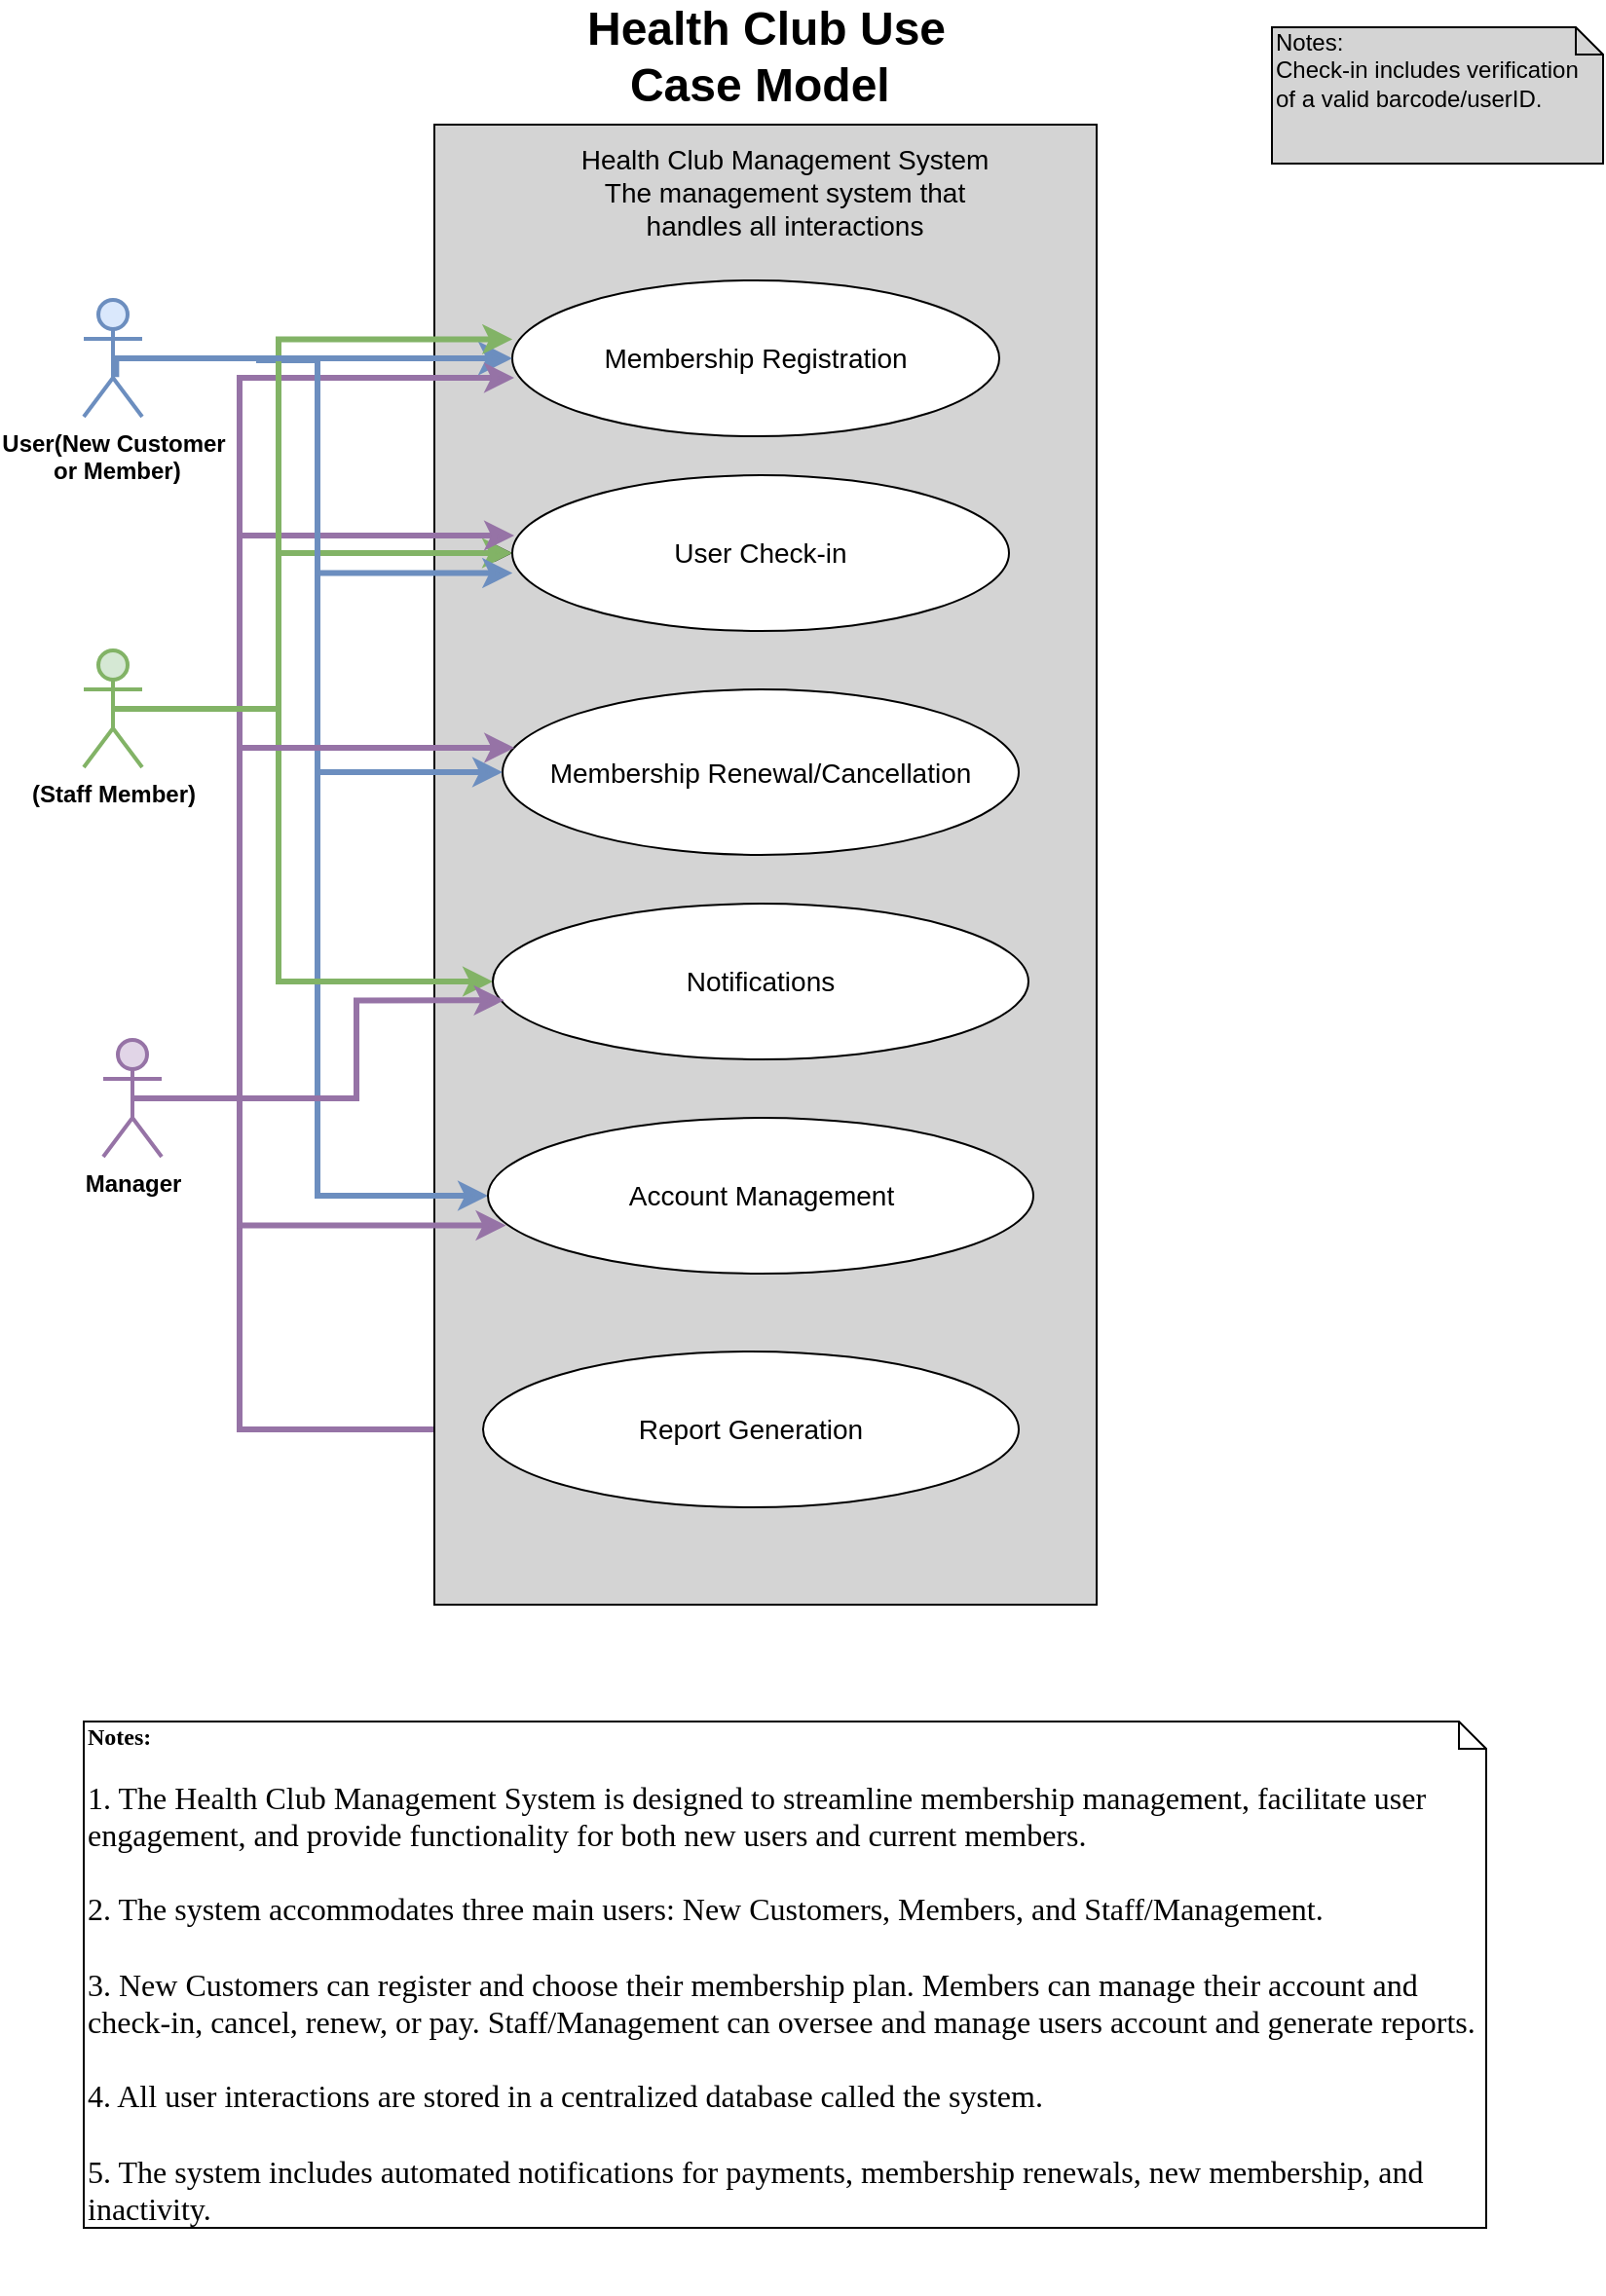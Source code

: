 <mxfile version="24.8.0">
  <diagram id="5W8eVVAA-L5P-t_W6CSy" name="Page-1">
    <mxGraphModel grid="1" page="1" gridSize="10" guides="1" tooltips="1" connect="1" arrows="1" fold="1" pageScale="1" pageWidth="850" pageHeight="1100" math="0" shadow="0">
      <root>
        <mxCell id="0" />
        <mxCell id="1" parent="0" />
        <mxCell id="4MjJ-25kIHgVZQyjxiN5-5" style="edgeStyle=orthogonalEdgeStyle;rounded=0;orthogonalLoop=1;jettySize=auto;html=1;exitX=0.5;exitY=0.5;exitDx=0;exitDy=0;exitPerimeter=0;entryX=0;entryY=0.5;entryDx=0;entryDy=0;fillColor=#e1d5e7;strokeColor=#9673a6;strokeWidth=3;" edge="1" parent="1" source="3O3-FrwVx1ogFLJ1uLDH-2" target="CUmQ5qDtKgj7bNhXlXEf-16">
          <mxGeometry relative="1" as="geometry">
            <Array as="points">
              <mxPoint x="140" y="600" />
              <mxPoint x="140" y="770" />
            </Array>
          </mxGeometry>
        </mxCell>
        <mxCell id="3O3-FrwVx1ogFLJ1uLDH-2" value="&lt;b&gt;Manager&lt;/b&gt;" style="shape=umlActor;verticalLabelPosition=bottom;labelBackgroundColor=#ffffff;verticalAlign=top;html=1;fillColor=#e1d5e7;strokeColor=#9673a6;strokeWidth=2;" vertex="1" parent="1">
          <mxGeometry x="70" y="570" width="30" height="60" as="geometry" />
        </mxCell>
        <mxCell id="3O3-FrwVx1ogFLJ1uLDH-15" value="" style="rounded=0;whiteSpace=wrap;html=1;fillColor=#D4D4D4;" vertex="1" parent="1">
          <mxGeometry x="240" y="100" width="340" height="760" as="geometry" />
        </mxCell>
        <mxCell id="3O3-FrwVx1ogFLJ1uLDH-17" value="&lt;font style=&quot;font-size: 14px;&quot;&gt;Membership Registration&lt;/font&gt;" style="ellipse;whiteSpace=wrap;html=1;" vertex="1" parent="1">
          <mxGeometry x="280" y="180" width="250" height="80" as="geometry" />
        </mxCell>
        <mxCell id="3O3-FrwVx1ogFLJ1uLDH-18" value="&lt;font style=&quot;font-size: 14px;&quot;&gt;Membership Renewal/Cancellation&lt;/font&gt;" style="ellipse;whiteSpace=wrap;html=1;" vertex="1" parent="1">
          <mxGeometry x="275" y="390" width="265" height="85" as="geometry" />
        </mxCell>
        <mxCell id="3O3-FrwVx1ogFLJ1uLDH-31" value="&lt;b&gt;&lt;font face=&quot;Verdana&quot;&gt;Notes:&lt;/font&gt;&lt;/b&gt;&lt;div&gt;&lt;font style=&quot;font-size: 11px;&quot; face=&quot;PMM96DK0hp6uboRltSxZ&quot;&gt;&lt;br&gt;&lt;/font&gt;&lt;/div&gt;&lt;div&gt;&lt;font size=&quot;3&quot; face=&quot;PMM96DK0hp6uboRltSxZ&quot;&gt;1. The Health Club Management System is designed to streamline membership management, facilitate user engagement, and provide functionality for both new users and current members.&lt;/font&gt;&lt;/div&gt;&lt;div&gt;&lt;font size=&quot;3&quot; face=&quot;PMM96DK0hp6uboRltSxZ&quot;&gt;&lt;br&gt;&lt;/font&gt;&lt;/div&gt;&lt;div&gt;&lt;font size=&quot;3&quot; face=&quot;PMM96DK0hp6uboRltSxZ&quot;&gt;2. The system accommodates three main users: New Customers, Members, and Staff/Management.&lt;/font&gt;&lt;/div&gt;&lt;div&gt;&lt;font size=&quot;3&quot; face=&quot;PMM96DK0hp6uboRltSxZ&quot;&gt;&lt;br&gt;&lt;/font&gt;&lt;/div&gt;&lt;div&gt;&lt;font size=&quot;3&quot; face=&quot;PMM96DK0hp6uboRltSxZ&quot;&gt;3. New Customers can register and choose their membership plan. Members can manage their account and check-in, cancel, renew, or pay. Staff/Management can oversee and manage users account and generate reports.&lt;/font&gt;&lt;/div&gt;&lt;div&gt;&lt;font size=&quot;3&quot; face=&quot;PMM96DK0hp6uboRltSxZ&quot;&gt;&lt;br&gt;&lt;/font&gt;&lt;/div&gt;&lt;div&gt;&lt;font size=&quot;3&quot; face=&quot;PMM96DK0hp6uboRltSxZ&quot;&gt;4. All user interactions are stored in a centralized database called the system.&lt;/font&gt;&lt;/div&gt;&lt;div&gt;&lt;font size=&quot;3&quot; face=&quot;PMM96DK0hp6uboRltSxZ&quot;&gt;&lt;br&gt;&lt;/font&gt;&lt;/div&gt;&lt;div&gt;&lt;font size=&quot;3&quot; face=&quot;PMM96DK0hp6uboRltSxZ&quot;&gt;5. The system includes automated notifications for payments, membership renewals, new membership, and inactivity.&lt;/font&gt;&lt;/div&gt;&lt;div&gt;&lt;font size=&quot;3&quot; face=&quot;PMM96DK0hp6uboRltSxZ&quot;&gt;&lt;br&gt;&lt;/font&gt;&lt;/div&gt;&lt;div&gt;&lt;br&gt;&lt;/div&gt;" style="shape=note;whiteSpace=wrap;html=1;size=14;verticalAlign=top;align=left;spacingTop=-6;fillColor=#FFFFFF;" vertex="1" parent="1">
          <mxGeometry x="60" y="920" width="720" height="260" as="geometry" />
        </mxCell>
        <mxCell id="Mm86J7xJ8AcbR6BuxI0V-4" value="Notes:&lt;div&gt;Check-in includes verification of a valid barcode/userID.&amp;nbsp;&lt;/div&gt;" style="shape=note;whiteSpace=wrap;html=1;size=14;verticalAlign=top;align=left;spacingTop=-6;fillColor=#D4D4D4;" vertex="1" parent="1">
          <mxGeometry x="670" y="50" width="170" height="70" as="geometry" />
        </mxCell>
        <mxCell id="4MjJ-25kIHgVZQyjxiN5-1" style="edgeStyle=orthogonalEdgeStyle;rounded=0;orthogonalLoop=1;jettySize=auto;html=1;exitX=0.5;exitY=0.5;exitDx=0;exitDy=0;exitPerimeter=0;entryX=0;entryY=0.5;entryDx=0;entryDy=0;" edge="1" parent="1" source="CUmQ5qDtKgj7bNhXlXEf-5" target="CUmQ5qDtKgj7bNhXlXEf-13">
          <mxGeometry relative="1" as="geometry">
            <Array as="points">
              <mxPoint x="180" y="220" />
              <mxPoint x="180" y="320" />
            </Array>
          </mxGeometry>
        </mxCell>
        <mxCell id="4MjJ-25kIHgVZQyjxiN5-2" style="edgeStyle=orthogonalEdgeStyle;rounded=0;orthogonalLoop=1;jettySize=auto;html=1;entryX=0;entryY=0.5;entryDx=0;entryDy=0;fillColor=#dae8fc;strokeColor=#6c8ebf;strokeWidth=3;" edge="1" parent="1" target="3O3-FrwVx1ogFLJ1uLDH-18">
          <mxGeometry relative="1" as="geometry">
            <mxPoint x="150" y="220" as="sourcePoint" />
            <Array as="points">
              <mxPoint x="150" y="221" />
              <mxPoint x="180" y="221" />
              <mxPoint x="180" y="433" />
            </Array>
          </mxGeometry>
        </mxCell>
        <mxCell id="4MjJ-25kIHgVZQyjxiN5-4" style="edgeStyle=orthogonalEdgeStyle;rounded=0;orthogonalLoop=1;jettySize=auto;html=1;entryX=0;entryY=0.5;entryDx=0;entryDy=0;fillColor=#dae8fc;strokeColor=#6c8ebf;strokeWidth=3;" edge="1" parent="1" target="CUmQ5qDtKgj7bNhXlXEf-14">
          <mxGeometry relative="1" as="geometry">
            <mxPoint x="75" y="220" as="sourcePoint" />
            <Array as="points">
              <mxPoint x="180" y="220" />
              <mxPoint x="180" y="650" />
            </Array>
          </mxGeometry>
        </mxCell>
        <mxCell id="CUmQ5qDtKgj7bNhXlXEf-5" value="&lt;b&gt;User(New Customer&lt;/b&gt;&lt;div&gt;&lt;b&gt;&amp;nbsp;or Member)&lt;/b&gt;&lt;/div&gt;" style="shape=umlActor;verticalLabelPosition=bottom;verticalAlign=top;html=1;fillColor=#dae8fc;strokeColor=#6c8ebf;strokeWidth=2;" vertex="1" parent="1">
          <mxGeometry x="60" y="190" width="30" height="60" as="geometry" />
        </mxCell>
        <mxCell id="CUmQ5qDtKgj7bNhXlXEf-10" value="&lt;b&gt;&lt;font style=&quot;font-size: 24px;&quot;&gt;Health Club Use Case Model&amp;nbsp;&lt;/font&gt;&lt;/b&gt;" style="text;html=1;align=center;verticalAlign=middle;whiteSpace=wrap;rounded=0;" vertex="1" parent="1">
          <mxGeometry x="288.75" y="50" width="242.5" height="30" as="geometry" />
        </mxCell>
        <mxCell id="4MjJ-25kIHgVZQyjxiN5-7" style="edgeStyle=orthogonalEdgeStyle;rounded=0;orthogonalLoop=1;jettySize=auto;html=1;exitX=0.5;exitY=0.5;exitDx=0;exitDy=0;exitPerimeter=0;entryX=0;entryY=0.5;entryDx=0;entryDy=0;fillColor=#d5e8d4;strokeColor=#82b366;strokeWidth=3;" edge="1" parent="1" source="CUmQ5qDtKgj7bNhXlXEf-11" target="CUmQ5qDtKgj7bNhXlXEf-13">
          <mxGeometry relative="1" as="geometry">
            <Array as="points">
              <mxPoint x="160" y="400" />
              <mxPoint x="160" y="320" />
            </Array>
          </mxGeometry>
        </mxCell>
        <mxCell id="4MjJ-25kIHgVZQyjxiN5-8" style="edgeStyle=orthogonalEdgeStyle;rounded=0;orthogonalLoop=1;jettySize=auto;html=1;exitX=0.5;exitY=0.5;exitDx=0;exitDy=0;exitPerimeter=0;fillColor=#d5e8d4;strokeColor=#82b366;strokeWidth=3;entryX=0;entryY=0.5;entryDx=0;entryDy=0;" edge="1" parent="1" source="CUmQ5qDtKgj7bNhXlXEf-11" target="CUmQ5qDtKgj7bNhXlXEf-15">
          <mxGeometry relative="1" as="geometry">
            <Array as="points">
              <mxPoint x="160" y="400" />
              <mxPoint x="160" y="540" />
            </Array>
          </mxGeometry>
        </mxCell>
        <mxCell id="CUmQ5qDtKgj7bNhXlXEf-11" value="&lt;b&gt;(Staff Member)&lt;/b&gt;" style="shape=umlActor;verticalLabelPosition=bottom;verticalAlign=top;html=1;fillColor=#d5e8d4;strokeColor=#82b366;strokeWidth=2;perimeterSpacing=0;" vertex="1" parent="1">
          <mxGeometry x="60" y="370" width="30" height="60" as="geometry" />
        </mxCell>
        <mxCell id="CUmQ5qDtKgj7bNhXlXEf-12" value="&lt;font style=&quot;font-size: 14px;&quot;&gt;Health Club Management System&lt;br&gt;The management system that handles all interactions&lt;/font&gt;" style="text;html=1;align=center;verticalAlign=middle;whiteSpace=wrap;rounded=0;" vertex="1" parent="1">
          <mxGeometry x="300" y="120" width="240" height="30" as="geometry" />
        </mxCell>
        <mxCell id="CUmQ5qDtKgj7bNhXlXEf-13" value="&lt;font style=&quot;font-size: 14px;&quot;&gt;User Check-in&lt;/font&gt;" style="ellipse;whiteSpace=wrap;html=1;" vertex="1" parent="1">
          <mxGeometry x="280" y="280" width="255" height="80" as="geometry" />
        </mxCell>
        <mxCell id="CUmQ5qDtKgj7bNhXlXEf-14" value="&lt;font style=&quot;font-size: 14px;&quot;&gt;Account Management&lt;/font&gt;" style="ellipse;whiteSpace=wrap;html=1;" vertex="1" parent="1">
          <mxGeometry x="267.5" y="610" width="280" height="80" as="geometry" />
        </mxCell>
        <mxCell id="CUmQ5qDtKgj7bNhXlXEf-15" value="&lt;font style=&quot;font-size: 14px;&quot;&gt;Notifications&lt;/font&gt;" style="ellipse;whiteSpace=wrap;html=1;" vertex="1" parent="1">
          <mxGeometry x="270" y="500" width="275" height="80" as="geometry" />
        </mxCell>
        <mxCell id="CUmQ5qDtKgj7bNhXlXEf-16" value="&lt;font style=&quot;font-size: 14px;&quot;&gt;Report Generation&lt;/font&gt;" style="ellipse;whiteSpace=wrap;html=1;" vertex="1" parent="1">
          <mxGeometry x="265" y="730" width="275" height="80" as="geometry" />
        </mxCell>
        <mxCell id="CUmQ5qDtKgj7bNhXlXEf-19" value="" style="edgeStyle=elbowEdgeStyle;elbow=vertical;endArrow=classic;html=1;curved=0;rounded=0;endSize=8;startSize=8;exitX=0.556;exitY=0.661;exitDx=0;exitDy=0;exitPerimeter=0;fillColor=#dae8fc;strokeColor=#6c8ebf;strokeWidth=3;" edge="1" parent="1" source="CUmQ5qDtKgj7bNhXlXEf-5" target="3O3-FrwVx1ogFLJ1uLDH-17">
          <mxGeometry width="50" height="50" relative="1" as="geometry">
            <mxPoint x="140" y="220" as="sourcePoint" />
            <mxPoint x="190" y="170" as="targetPoint" />
            <Array as="points">
              <mxPoint x="200" y="220" />
            </Array>
          </mxGeometry>
        </mxCell>
        <mxCell id="4MjJ-25kIHgVZQyjxiN5-6" style="edgeStyle=orthogonalEdgeStyle;rounded=0;orthogonalLoop=1;jettySize=auto;html=1;exitX=0.5;exitY=0.5;exitDx=0;exitDy=0;exitPerimeter=0;entryX=0.033;entryY=0.691;entryDx=0;entryDy=0;entryPerimeter=0;fillColor=#e1d5e7;strokeColor=#9673a6;strokeWidth=3;" edge="1" parent="1" source="3O3-FrwVx1ogFLJ1uLDH-2" target="CUmQ5qDtKgj7bNhXlXEf-14">
          <mxGeometry relative="1" as="geometry">
            <Array as="points">
              <mxPoint x="140" y="600" />
              <mxPoint x="140" y="665" />
            </Array>
          </mxGeometry>
        </mxCell>
        <mxCell id="4MjJ-25kIHgVZQyjxiN5-9" style="edgeStyle=orthogonalEdgeStyle;rounded=0;orthogonalLoop=1;jettySize=auto;html=1;exitX=0.5;exitY=0.5;exitDx=0;exitDy=0;exitPerimeter=0;entryX=0.021;entryY=0.621;entryDx=0;entryDy=0;entryPerimeter=0;fillColor=#e1d5e7;strokeColor=#9673a6;strokeWidth=3;" edge="1" parent="1" source="3O3-FrwVx1ogFLJ1uLDH-2" target="CUmQ5qDtKgj7bNhXlXEf-15">
          <mxGeometry relative="1" as="geometry">
            <Array as="points">
              <mxPoint x="200" y="600" />
              <mxPoint x="200" y="550" />
            </Array>
          </mxGeometry>
        </mxCell>
        <mxCell id="4MjJ-25kIHgVZQyjxiN5-14" style="edgeStyle=orthogonalEdgeStyle;rounded=0;orthogonalLoop=1;jettySize=auto;html=1;entryX=0.023;entryY=0.353;entryDx=0;entryDy=0;entryPerimeter=0;fillColor=#e1d5e7;strokeColor=#9673a6;strokeWidth=3;" edge="1" parent="1" target="3O3-FrwVx1ogFLJ1uLDH-18">
          <mxGeometry relative="1" as="geometry">
            <mxPoint x="105" y="600" as="sourcePoint" />
            <mxPoint x="270.0" y="429.84" as="targetPoint" />
            <Array as="points">
              <mxPoint x="140" y="600" />
              <mxPoint x="140" y="420" />
            </Array>
          </mxGeometry>
        </mxCell>
        <mxCell id="4MjJ-25kIHgVZQyjxiN5-15" style="edgeStyle=orthogonalEdgeStyle;rounded=0;orthogonalLoop=1;jettySize=auto;html=1;exitX=0.5;exitY=0.5;exitDx=0;exitDy=0;exitPerimeter=0;entryX=0.004;entryY=0.388;entryDx=0;entryDy=0;entryPerimeter=0;fillColor=#e1d5e7;strokeColor=#9673a6;strokeWidth=3;" edge="1" parent="1" source="3O3-FrwVx1ogFLJ1uLDH-2" target="CUmQ5qDtKgj7bNhXlXEf-13">
          <mxGeometry relative="1" as="geometry">
            <Array as="points">
              <mxPoint x="140" y="600" />
              <mxPoint x="140" y="311" />
            </Array>
          </mxGeometry>
        </mxCell>
        <mxCell id="4MjJ-25kIHgVZQyjxiN5-19" style="edgeStyle=orthogonalEdgeStyle;rounded=0;orthogonalLoop=1;jettySize=auto;html=1;exitX=0.5;exitY=0.5;exitDx=0;exitDy=0;exitPerimeter=0;entryX=0.004;entryY=0.625;entryDx=0;entryDy=0;entryPerimeter=0;fillColor=#e1d5e7;strokeColor=#9673a6;strokeWidth=3;" edge="1" parent="1" source="3O3-FrwVx1ogFLJ1uLDH-2" target="3O3-FrwVx1ogFLJ1uLDH-17">
          <mxGeometry relative="1" as="geometry">
            <Array as="points">
              <mxPoint x="140" y="600" />
              <mxPoint x="140" y="230" />
            </Array>
          </mxGeometry>
        </mxCell>
        <mxCell id="4MjJ-25kIHgVZQyjxiN5-21" style="edgeStyle=orthogonalEdgeStyle;rounded=0;orthogonalLoop=1;jettySize=auto;html=1;exitX=0.5;exitY=0.5;exitDx=0;exitDy=0;exitPerimeter=0;entryX=0.118;entryY=0.145;entryDx=0;entryDy=0;entryPerimeter=0;fillColor=#d5e8d4;strokeColor=#82b366;strokeWidth=3;" edge="1" parent="1" source="CUmQ5qDtKgj7bNhXlXEf-11" target="3O3-FrwVx1ogFLJ1uLDH-15">
          <mxGeometry relative="1" as="geometry">
            <Array as="points">
              <mxPoint x="160" y="400" />
              <mxPoint x="160" y="210" />
            </Array>
          </mxGeometry>
        </mxCell>
        <mxCell id="4MjJ-25kIHgVZQyjxiN5-23" style="edgeStyle=orthogonalEdgeStyle;rounded=0;orthogonalLoop=1;jettySize=auto;html=1;exitX=0.5;exitY=0.5;exitDx=0;exitDy=0;exitPerimeter=0;entryX=0.118;entryY=0.303;entryDx=0;entryDy=0;entryPerimeter=0;fillColor=#dae8fc;strokeColor=#6c8ebf;strokeWidth=3;" edge="1" parent="1" source="CUmQ5qDtKgj7bNhXlXEf-5" target="3O3-FrwVx1ogFLJ1uLDH-15">
          <mxGeometry relative="1" as="geometry">
            <Array as="points">
              <mxPoint x="180" y="220" />
              <mxPoint x="180" y="330" />
            </Array>
          </mxGeometry>
        </mxCell>
      </root>
    </mxGraphModel>
  </diagram>
</mxfile>
